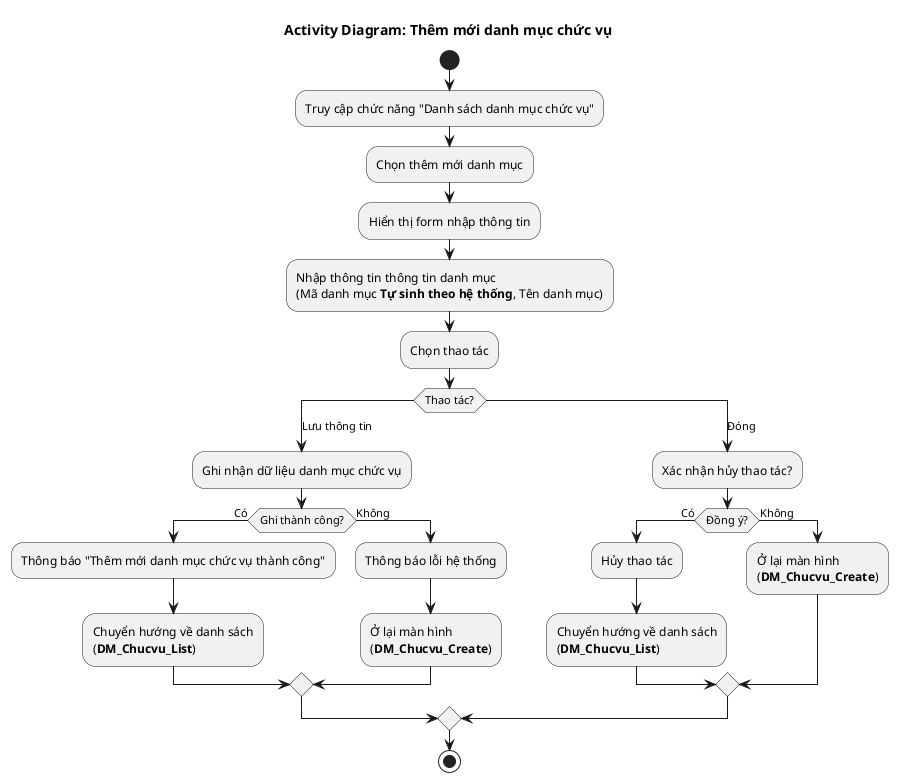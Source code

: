@startuml DM_Chucvu_Create
!pragma layout smetana
title Activity Diagram: Thêm mới danh mục chức vụ
start
:Truy cập chức năng "Danh sách danh mục chức vụ";
:Chọn thêm mới danh mục;
:Hiển thị form nhập thông tin;
:Nhập thông tin thông tin danh mục\n(Mã danh mục **Tự sinh theo hệ thống**, Tên danh mục);
:Chọn thao tác;
switch (Thao tác?)
  case (Lưu thông tin)
    :Ghi nhận dữ liệu danh mục chức vụ;
    if (Ghi thành công?) then (Có)
      :Thông báo "Thêm mới danh mục chức vụ thành công";
      :Chuyển hướng về danh sách\n(**DM_Chucvu_List**);
    else (Không)
      :Thông báo lỗi hệ thống;
      :Ở lại màn hình\n(**DM_Chucvu_Create**);
    endif
  case (Đóng)
    :Xác nhận hủy thao tác?;
    if (Đồng ý?) then (Có)
      :Hủy thao tác;
      :Chuyển hướng về danh sách\n(**DM_Chucvu_List**);
    else (Không)
      :Ở lại màn hình\n(**DM_Chucvu_Create**);
    endif
endswitch

stop
@enduml
